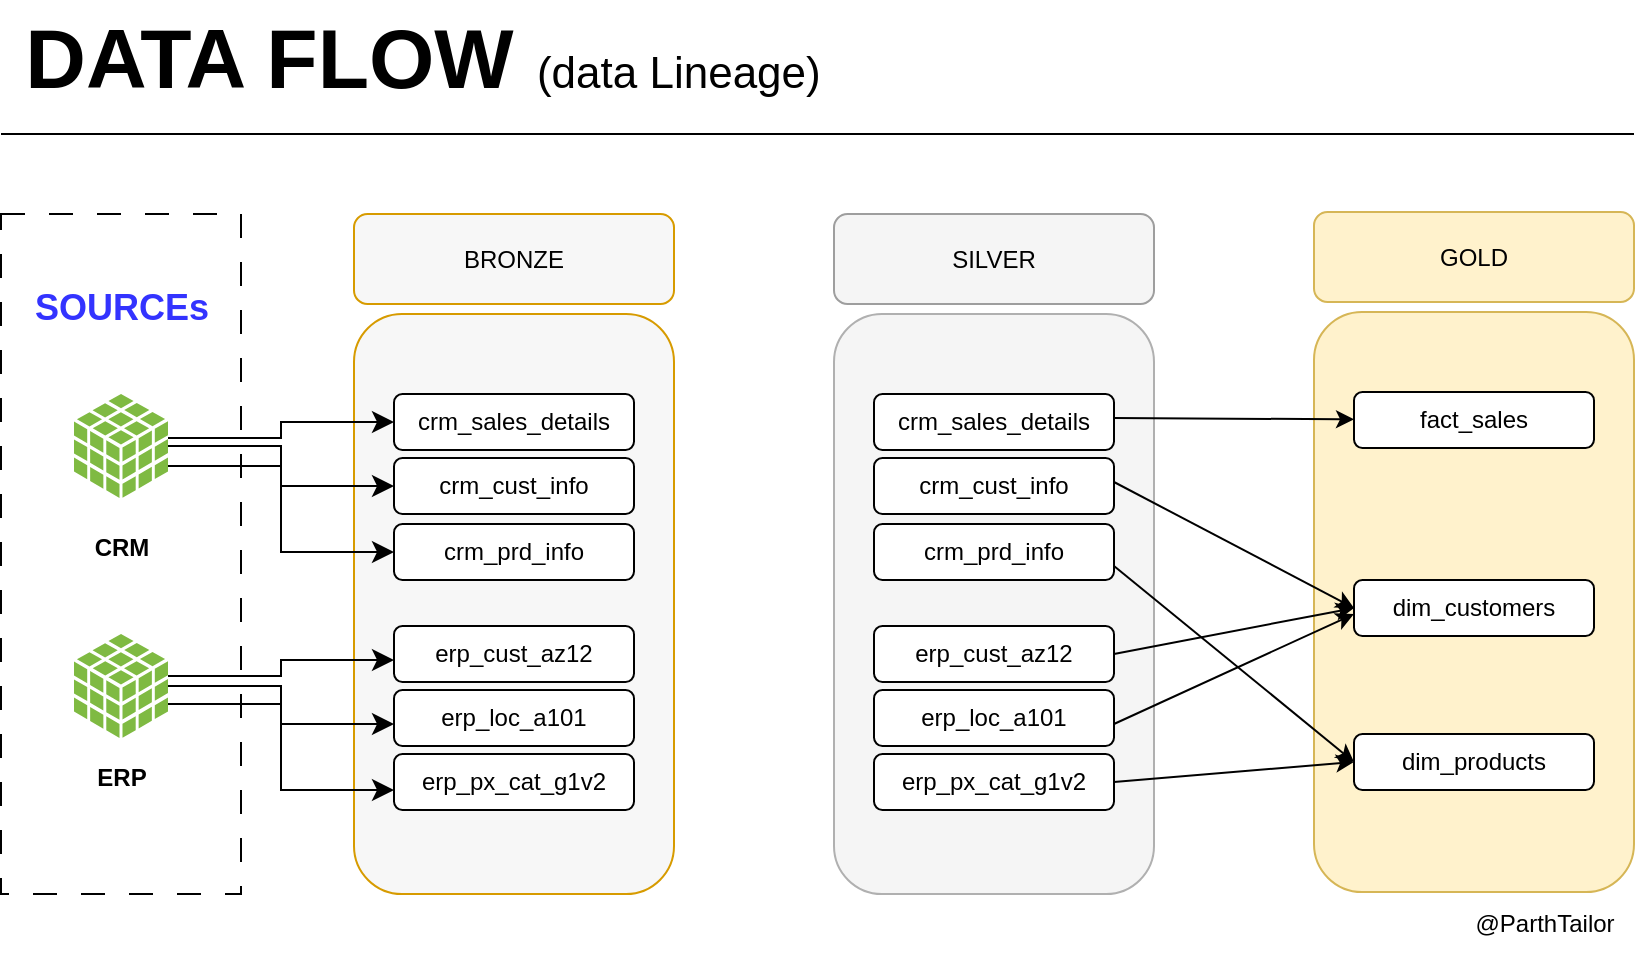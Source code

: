 <mxfile version="27.0.5">
  <diagram name="Page-1" id="qD4dpsAiRc_fLkRLtmph">
    <mxGraphModel dx="1426" dy="849" grid="1" gridSize="10" guides="1" tooltips="1" connect="1" arrows="1" fold="1" page="1" pageScale="1" pageWidth="1100" pageHeight="850" math="0" shadow="0">
      <root>
        <mxCell id="0" />
        <mxCell id="1" parent="0" />
        <mxCell id="merBDp5Z0AqTk0g_Nte9-1" value="&lt;b&gt;&lt;font style=&quot;font-size: 18px; color: rgb(51, 51, 255);&quot;&gt;SOURCEs&lt;/font&gt;&lt;/b&gt;&lt;div&gt;&lt;br&gt;&lt;/div&gt;&lt;div&gt;&lt;br&gt;&lt;/div&gt;&lt;div&gt;&lt;br&gt;&lt;/div&gt;&lt;div&gt;&lt;br&gt;&lt;/div&gt;&lt;div&gt;&lt;br&gt;&lt;/div&gt;&lt;div&gt;&lt;br&gt;&lt;/div&gt;&lt;div&gt;&lt;br&gt;&lt;/div&gt;&lt;div&gt;&lt;b&gt;CRM&lt;/b&gt;&lt;/div&gt;&lt;div&gt;&lt;br&gt;&lt;/div&gt;&lt;div&gt;&lt;br&gt;&lt;/div&gt;&lt;div&gt;&lt;br&gt;&lt;/div&gt;&lt;div&gt;&lt;br&gt;&lt;/div&gt;&lt;div&gt;&lt;br&gt;&lt;/div&gt;&lt;div&gt;&lt;br&gt;&lt;/div&gt;&lt;div&gt;&lt;br&gt;&lt;/div&gt;&lt;div&gt;&lt;b&gt;ERP&lt;/b&gt;&lt;/div&gt;&lt;div&gt;&lt;br&gt;&lt;/div&gt;" style="rounded=0;whiteSpace=wrap;html=1;dashed=1;dashPattern=12 12;" vertex="1" parent="1">
          <mxGeometry x="53.5" y="170" width="120" height="340" as="geometry" />
        </mxCell>
        <mxCell id="merBDp5Z0AqTk0g_Nte9-2" value="" style="sketch=0;shadow=0;dashed=0;html=1;strokeColor=none;labelPosition=center;verticalLabelPosition=bottom;verticalAlign=top;outlineConnect=0;align=center;shape=mxgraph.office.databases.database_cube;fillColor=#7FBA42;" vertex="1" parent="1">
          <mxGeometry x="90" y="380" width="47" height="52" as="geometry" />
        </mxCell>
        <mxCell id="merBDp5Z0AqTk0g_Nte9-3" value="" style="sketch=0;shadow=0;dashed=0;html=1;strokeColor=none;labelPosition=center;verticalLabelPosition=bottom;verticalAlign=top;outlineConnect=0;align=center;shape=mxgraph.office.databases.database_cube;fillColor=#7FBA42;" vertex="1" parent="1">
          <mxGeometry x="90" y="260" width="47" height="52" as="geometry" />
        </mxCell>
        <mxCell id="merBDp5Z0AqTk0g_Nte9-5" value="" style="rounded=1;whiteSpace=wrap;html=1;fillColor=light-dark(#f7f7f7, #36210a);strokeColor=#d79b00;" vertex="1" parent="1">
          <mxGeometry x="230" y="220" width="160" height="290" as="geometry" />
        </mxCell>
        <mxCell id="merBDp5Z0AqTk0g_Nte9-6" value="BRONZE" style="rounded=1;whiteSpace=wrap;html=1;fillColor=light-dark(#f7f7f7, #36210a);strokeColor=#d79b00;" vertex="1" parent="1">
          <mxGeometry x="230" y="170" width="160" height="45" as="geometry" />
        </mxCell>
        <mxCell id="merBDp5Z0AqTk0g_Nte9-7" value="crm_sales_details" style="rounded=1;whiteSpace=wrap;html=1;" vertex="1" parent="1">
          <mxGeometry x="250" y="260" width="120" height="28" as="geometry" />
        </mxCell>
        <mxCell id="merBDp5Z0AqTk0g_Nte9-8" value="crm_cust_info" style="rounded=1;whiteSpace=wrap;html=1;" vertex="1" parent="1">
          <mxGeometry x="250" y="292" width="120" height="28" as="geometry" />
        </mxCell>
        <mxCell id="merBDp5Z0AqTk0g_Nte9-9" value="erp_px_cat_g1v2" style="rounded=1;whiteSpace=wrap;html=1;" vertex="1" parent="1">
          <mxGeometry x="250" y="440" width="120" height="28" as="geometry" />
        </mxCell>
        <mxCell id="merBDp5Z0AqTk0g_Nte9-11" value="erp_cust_az12" style="rounded=1;whiteSpace=wrap;html=1;" vertex="1" parent="1">
          <mxGeometry x="250" y="376" width="120" height="28" as="geometry" />
        </mxCell>
        <mxCell id="merBDp5Z0AqTk0g_Nte9-12" value="erp_loc_a101" style="rounded=1;whiteSpace=wrap;html=1;" vertex="1" parent="1">
          <mxGeometry x="250" y="408" width="120" height="28" as="geometry" />
        </mxCell>
        <mxCell id="merBDp5Z0AqTk0g_Nte9-13" value="crm_prd_info" style="rounded=1;whiteSpace=wrap;html=1;" vertex="1" parent="1">
          <mxGeometry x="250" y="325" width="120" height="28" as="geometry" />
        </mxCell>
        <mxCell id="merBDp5Z0AqTk0g_Nte9-22" value="" style="rounded=1;whiteSpace=wrap;html=1;fillColor=#fff2cc;strokeColor=#d6b656;" vertex="1" parent="1">
          <mxGeometry x="710" y="219" width="160" height="290" as="geometry" />
        </mxCell>
        <mxCell id="merBDp5Z0AqTk0g_Nte9-23" value="GOLD" style="rounded=1;whiteSpace=wrap;html=1;fillColor=#fff2cc;strokeColor=#d6b656;" vertex="1" parent="1">
          <mxGeometry x="710" y="169" width="160" height="45" as="geometry" />
        </mxCell>
        <mxCell id="merBDp5Z0AqTk0g_Nte9-24" value="fact_sales" style="rounded=1;whiteSpace=wrap;html=1;" vertex="1" parent="1">
          <mxGeometry x="730" y="259" width="120" height="28" as="geometry" />
        </mxCell>
        <mxCell id="merBDp5Z0AqTk0g_Nte9-28" value="dim_products" style="rounded=1;whiteSpace=wrap;html=1;" vertex="1" parent="1">
          <mxGeometry x="730" y="430" width="120" height="28" as="geometry" />
        </mxCell>
        <mxCell id="merBDp5Z0AqTk0g_Nte9-29" value="dim_customers" style="rounded=1;whiteSpace=wrap;html=1;" vertex="1" parent="1">
          <mxGeometry x="730" y="353" width="120" height="28" as="geometry" />
        </mxCell>
        <mxCell id="merBDp5Z0AqTk0g_Nte9-30" value="" style="rounded=1;whiteSpace=wrap;html=1;" vertex="1" parent="1">
          <mxGeometry x="480" y="250" width="120" height="28" as="geometry" />
        </mxCell>
        <mxCell id="merBDp5Z0AqTk0g_Nte9-31" value="" style="rounded=1;whiteSpace=wrap;html=1;" vertex="1" parent="1">
          <mxGeometry x="480" y="282" width="120" height="28" as="geometry" />
        </mxCell>
        <mxCell id="merBDp5Z0AqTk0g_Nte9-32" value="" style="rounded=1;whiteSpace=wrap;html=1;" vertex="1" parent="1">
          <mxGeometry x="480" y="430" width="120" height="28" as="geometry" />
        </mxCell>
        <mxCell id="merBDp5Z0AqTk0g_Nte9-33" value="" style="rounded=1;whiteSpace=wrap;html=1;" vertex="1" parent="1">
          <mxGeometry x="480" y="366" width="120" height="28" as="geometry" />
        </mxCell>
        <mxCell id="merBDp5Z0AqTk0g_Nte9-34" value="" style="rounded=1;whiteSpace=wrap;html=1;" vertex="1" parent="1">
          <mxGeometry x="480" y="398" width="120" height="28" as="geometry" />
        </mxCell>
        <mxCell id="merBDp5Z0AqTk0g_Nte9-35" value="" style="rounded=1;whiteSpace=wrap;html=1;" vertex="1" parent="1">
          <mxGeometry x="480" y="315" width="120" height="28" as="geometry" />
        </mxCell>
        <mxCell id="merBDp5Z0AqTk0g_Nte9-36" value="" style="rounded=1;whiteSpace=wrap;html=1;fillColor=#f5f5f5;strokeColor=light-dark(#b0b0b0, #959595);gradientColor=none;" vertex="1" parent="1">
          <mxGeometry x="470" y="220" width="160" height="290" as="geometry" />
        </mxCell>
        <mxCell id="merBDp5Z0AqTk0g_Nte9-37" value="SILVER" style="rounded=1;whiteSpace=wrap;html=1;fillColor=#f5f5f5;strokeColor=light-dark(#9e9e9e, #959595);gradientColor=none;" vertex="1" parent="1">
          <mxGeometry x="470" y="170" width="160" height="45" as="geometry" />
        </mxCell>
        <mxCell id="merBDp5Z0AqTk0g_Nte9-38" value="crm_sales_details" style="rounded=1;whiteSpace=wrap;html=1;" vertex="1" parent="1">
          <mxGeometry x="490" y="260" width="120" height="28" as="geometry" />
        </mxCell>
        <mxCell id="merBDp5Z0AqTk0g_Nte9-39" value="crm_cust_info" style="rounded=1;whiteSpace=wrap;html=1;" vertex="1" parent="1">
          <mxGeometry x="490" y="292" width="120" height="28" as="geometry" />
        </mxCell>
        <mxCell id="merBDp5Z0AqTk0g_Nte9-40" value="erp_px_cat_g1v2" style="rounded=1;whiteSpace=wrap;html=1;" vertex="1" parent="1">
          <mxGeometry x="490" y="440" width="120" height="28" as="geometry" />
        </mxCell>
        <mxCell id="merBDp5Z0AqTk0g_Nte9-41" value="erp_cust_az12" style="rounded=1;whiteSpace=wrap;html=1;" vertex="1" parent="1">
          <mxGeometry x="490" y="376" width="120" height="28" as="geometry" />
        </mxCell>
        <mxCell id="merBDp5Z0AqTk0g_Nte9-42" value="erp_loc_a101" style="rounded=1;whiteSpace=wrap;html=1;" vertex="1" parent="1">
          <mxGeometry x="490" y="408" width="120" height="28" as="geometry" />
        </mxCell>
        <mxCell id="merBDp5Z0AqTk0g_Nte9-43" value="crm_prd_info" style="rounded=1;whiteSpace=wrap;html=1;" vertex="1" parent="1">
          <mxGeometry x="490" y="325" width="120" height="28" as="geometry" />
        </mxCell>
        <mxCell id="merBDp5Z0AqTk0g_Nte9-44" value="" style="endArrow=classic;html=1;rounded=0;exitX=1;exitY=0.5;exitDx=0;exitDy=0;entryX=0;entryY=0.5;entryDx=0;entryDy=0;" edge="1" parent="1" source="merBDp5Z0AqTk0g_Nte9-40" target="merBDp5Z0AqTk0g_Nte9-28">
          <mxGeometry width="50" height="50" relative="1" as="geometry">
            <mxPoint x="690" y="460" as="sourcePoint" />
            <mxPoint x="740" y="410" as="targetPoint" />
          </mxGeometry>
        </mxCell>
        <mxCell id="merBDp5Z0AqTk0g_Nte9-45" value="" style="endArrow=classic;html=1;rounded=0;exitX=1;exitY=0.75;exitDx=0;exitDy=0;entryX=0;entryY=0.5;entryDx=0;entryDy=0;" edge="1" parent="1" source="merBDp5Z0AqTk0g_Nte9-43" target="merBDp5Z0AqTk0g_Nte9-28">
          <mxGeometry width="50" height="50" relative="1" as="geometry">
            <mxPoint x="620" y="464" as="sourcePoint" />
            <mxPoint x="730" y="440" as="targetPoint" />
          </mxGeometry>
        </mxCell>
        <mxCell id="merBDp5Z0AqTk0g_Nte9-46" value="" style="endArrow=classic;html=1;rounded=0;exitX=1;exitY=0.75;exitDx=0;exitDy=0;" edge="1" parent="1">
          <mxGeometry width="50" height="50" relative="1" as="geometry">
            <mxPoint x="610" y="304" as="sourcePoint" />
            <mxPoint x="730" y="367" as="targetPoint" />
          </mxGeometry>
        </mxCell>
        <mxCell id="merBDp5Z0AqTk0g_Nte9-47" value="" style="endArrow=classic;html=1;rounded=0;exitX=1;exitY=0.75;exitDx=0;exitDy=0;entryX=0;entryY=0.5;entryDx=0;entryDy=0;" edge="1" parent="1" target="merBDp5Z0AqTk0g_Nte9-29">
          <mxGeometry width="50" height="50" relative="1" as="geometry">
            <mxPoint x="610" y="390" as="sourcePoint" />
            <mxPoint x="730" y="484" as="targetPoint" />
          </mxGeometry>
        </mxCell>
        <mxCell id="merBDp5Z0AqTk0g_Nte9-48" value="" style="endArrow=classic;html=1;rounded=0;exitX=1;exitY=0.75;exitDx=0;exitDy=0;" edge="1" parent="1">
          <mxGeometry width="50" height="50" relative="1" as="geometry">
            <mxPoint x="610" y="425" as="sourcePoint" />
            <mxPoint x="730" y="370" as="targetPoint" />
          </mxGeometry>
        </mxCell>
        <mxCell id="merBDp5Z0AqTk0g_Nte9-49" value="" style="endArrow=classic;html=1;rounded=0;exitX=1;exitY=0.75;exitDx=0;exitDy=0;" edge="1" parent="1" target="merBDp5Z0AqTk0g_Nte9-24">
          <mxGeometry width="50" height="50" relative="1" as="geometry">
            <mxPoint x="610" y="272" as="sourcePoint" />
            <mxPoint x="730" y="366" as="targetPoint" />
          </mxGeometry>
        </mxCell>
        <mxCell id="merBDp5Z0AqTk0g_Nte9-50" value="" style="endArrow=none;html=1;rounded=0;" edge="1" parent="1">
          <mxGeometry width="50" height="50" relative="1" as="geometry">
            <mxPoint x="53.5" y="130" as="sourcePoint" />
            <mxPoint x="870" y="130" as="targetPoint" />
          </mxGeometry>
        </mxCell>
        <mxCell id="merBDp5Z0AqTk0g_Nte9-51" value="" style="edgeStyle=elbowEdgeStyle;elbow=horizontal;endArrow=classic;html=1;curved=0;rounded=0;endSize=8;startSize=8;entryX=0;entryY=0.5;entryDx=0;entryDy=0;" edge="1" parent="1" target="merBDp5Z0AqTk0g_Nte9-7">
          <mxGeometry width="50" height="50" relative="1" as="geometry">
            <mxPoint x="137" y="282" as="sourcePoint" />
            <mxPoint x="187" y="232" as="targetPoint" />
          </mxGeometry>
        </mxCell>
        <mxCell id="merBDp5Z0AqTk0g_Nte9-52" value="" style="edgeStyle=elbowEdgeStyle;elbow=horizontal;endArrow=classic;html=1;curved=0;rounded=0;endSize=8;startSize=8;entryX=0;entryY=0.5;entryDx=0;entryDy=0;" edge="1" parent="1" target="merBDp5Z0AqTk0g_Nte9-13">
          <mxGeometry width="50" height="50" relative="1" as="geometry">
            <mxPoint x="137" y="296" as="sourcePoint" />
            <mxPoint x="250" y="288" as="targetPoint" />
          </mxGeometry>
        </mxCell>
        <mxCell id="merBDp5Z0AqTk0g_Nte9-53" value="" style="edgeStyle=elbowEdgeStyle;elbow=horizontal;endArrow=classic;html=1;curved=0;rounded=0;endSize=8;startSize=8;entryX=0;entryY=0.5;entryDx=0;entryDy=0;" edge="1" parent="1" source="merBDp5Z0AqTk0g_Nte9-3" target="merBDp5Z0AqTk0g_Nte9-8">
          <mxGeometry width="50" height="50" relative="1" as="geometry">
            <mxPoint x="140" y="290" as="sourcePoint" />
            <mxPoint x="243" y="287" as="targetPoint" />
          </mxGeometry>
        </mxCell>
        <mxCell id="merBDp5Z0AqTk0g_Nte9-54" value="" style="edgeStyle=elbowEdgeStyle;elbow=horizontal;endArrow=classic;html=1;curved=0;rounded=0;endSize=8;startSize=8;entryX=0;entryY=0.5;entryDx=0;entryDy=0;" edge="1" parent="1">
          <mxGeometry width="50" height="50" relative="1" as="geometry">
            <mxPoint x="137" y="401" as="sourcePoint" />
            <mxPoint x="250" y="393" as="targetPoint" />
          </mxGeometry>
        </mxCell>
        <mxCell id="merBDp5Z0AqTk0g_Nte9-55" value="" style="edgeStyle=elbowEdgeStyle;elbow=horizontal;endArrow=classic;html=1;curved=0;rounded=0;endSize=8;startSize=8;entryX=0;entryY=0.5;entryDx=0;entryDy=0;" edge="1" parent="1">
          <mxGeometry width="50" height="50" relative="1" as="geometry">
            <mxPoint x="137" y="415" as="sourcePoint" />
            <mxPoint x="250" y="458" as="targetPoint" />
          </mxGeometry>
        </mxCell>
        <mxCell id="merBDp5Z0AqTk0g_Nte9-56" value="" style="edgeStyle=elbowEdgeStyle;elbow=horizontal;endArrow=classic;html=1;curved=0;rounded=0;endSize=8;startSize=8;entryX=0;entryY=0.5;entryDx=0;entryDy=0;" edge="1" parent="1" source="merBDp5Z0AqTk0g_Nte9-2">
          <mxGeometry width="50" height="50" relative="1" as="geometry">
            <mxPoint x="140" y="409" as="sourcePoint" />
            <mxPoint x="250" y="425" as="targetPoint" />
          </mxGeometry>
        </mxCell>
        <mxCell id="merBDp5Z0AqTk0g_Nte9-57" value="&lt;b&gt;&lt;font style=&quot;font-size: 42px;&quot;&gt;DATA FLOW&amp;nbsp;&lt;/font&gt;&lt;/b&gt;&lt;font style=&quot;font-size: 22px;&quot;&gt;(data Lineage)&lt;/font&gt;" style="text;html=1;align=center;verticalAlign=middle;resizable=0;points=[];autosize=1;strokeColor=none;fillColor=none;" vertex="1" parent="1">
          <mxGeometry x="53.5" y="63" width="420" height="60" as="geometry" />
        </mxCell>
        <mxCell id="merBDp5Z0AqTk0g_Nte9-58" value="@ParthTailor" style="text;html=1;align=center;verticalAlign=middle;resizable=0;points=[];autosize=1;strokeColor=none;fillColor=none;" vertex="1" parent="1">
          <mxGeometry x="780" y="510" width="90" height="30" as="geometry" />
        </mxCell>
      </root>
    </mxGraphModel>
  </diagram>
</mxfile>

